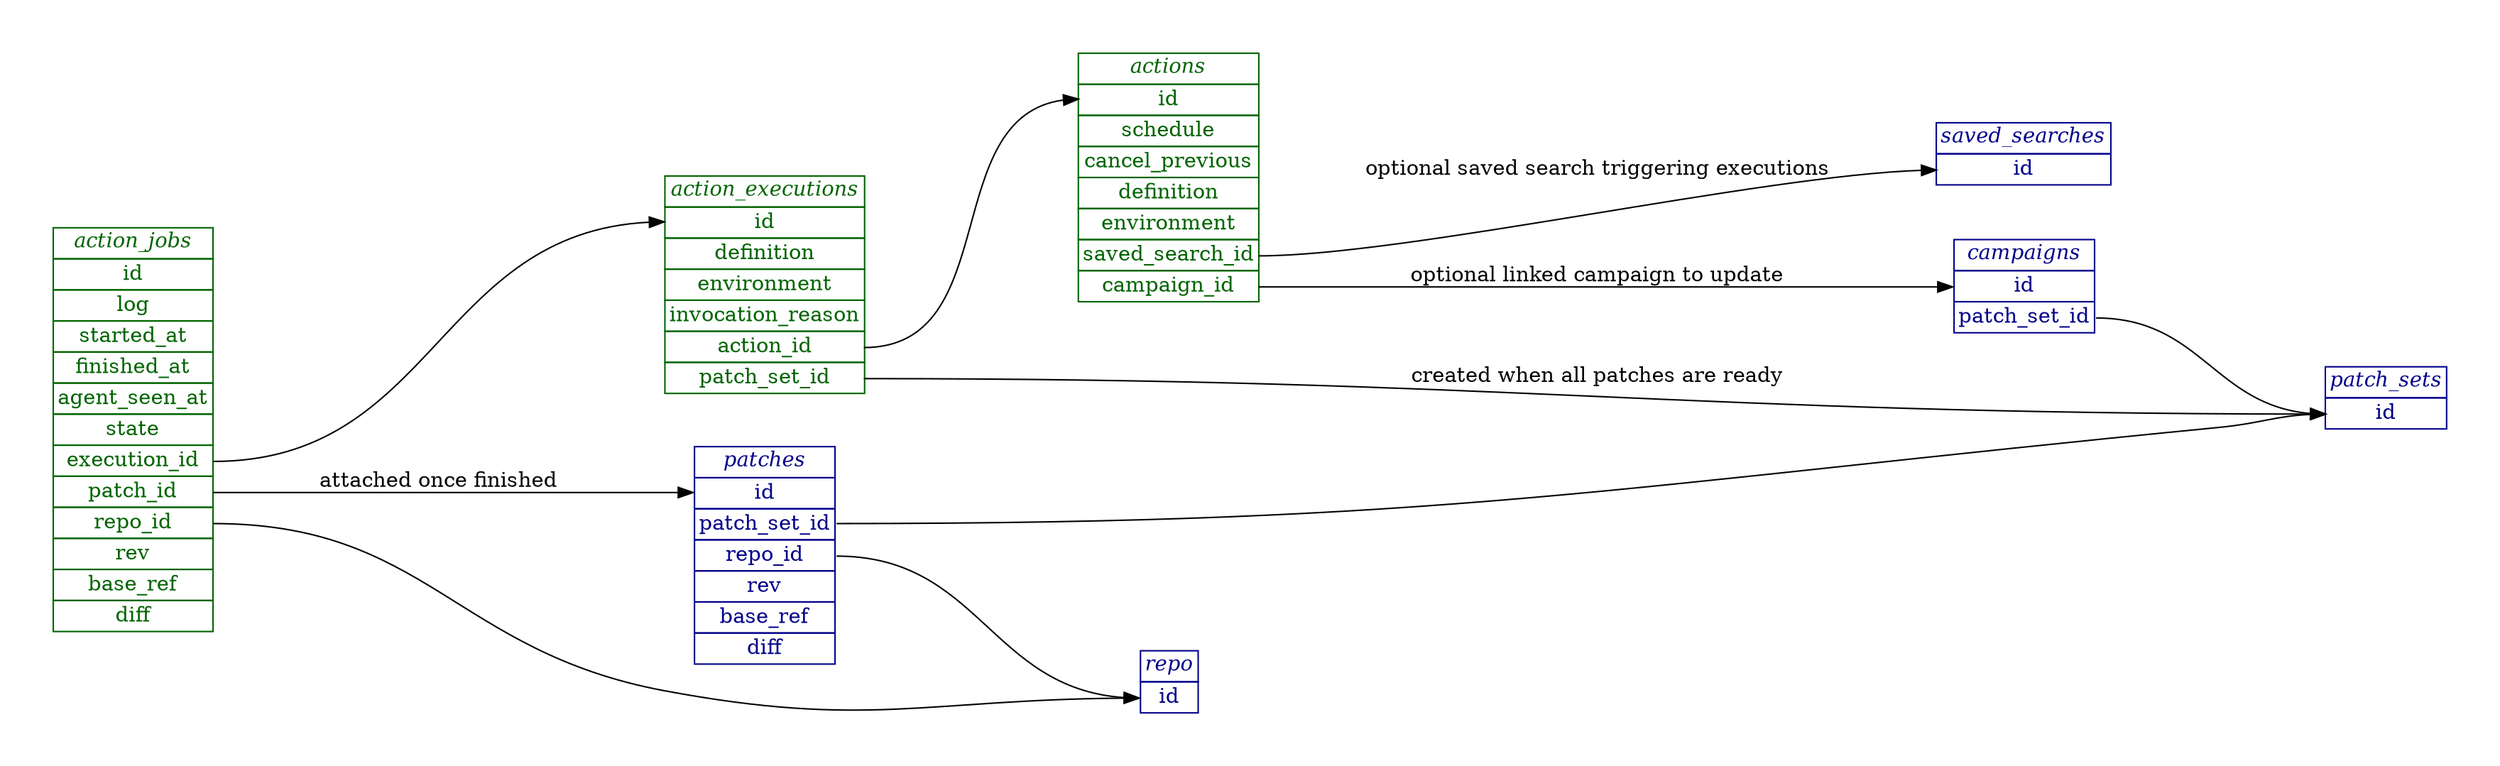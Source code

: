 digraph {
    graph [pad="0.5", nodesep="0.5", ranksep="2"];
    node [shape=plain]
    rankdir=LR;


Action [label=<
<table border="0" cellborder="1" cellspacing="0" color="darkgreen">
  <tr><td><i><font color="darkgreen">actions</font></i></td></tr>
  <tr><td port="action_1"><font color="darkgreen">id</font></td></tr>
  <tr><td port="action_2"><font color="darkgreen">schedule</font></td></tr>
  <tr><td port="action_3"><font color="darkgreen">cancel_previous</font></td></tr>
  <tr><td port="action_4"><font color="darkgreen">definition</font></td></tr>
  <tr><td port="action_5"><font color="darkgreen">environment</font></td></tr>
  <tr><td port="action_6"><font color="darkgreen">saved_search_id</font></td></tr>
  <tr><td port="action_7"><font color="darkgreen">campaign_id</font></td></tr>
</table>>];


ActionExecution [label=<
<table border="0" cellborder="1" cellspacing="0" color="darkgreen">
  <tr><td><i><font color="darkgreen">action_executions</font></i></td></tr>
  <tr><td port="execution_1"><font color="darkgreen">id</font></td></tr>
  <tr><td port="execution_2"><font color="darkgreen">definition</font></td></tr>
  <tr><td port="execution_3"><font color="darkgreen">environment</font></td></tr>
  <tr><td port="execution_4"><font color="darkgreen">invocation_reason</font></td></tr>
  <tr><td port="execution_5"><font color="darkgreen">action_id</font></td></tr>
  <tr><td port="execution_6"><font color="darkgreen">patch_set_id</font></td></tr>
</table>>];


ActionJob [label=<
<table border="0" cellborder="1" cellspacing="0" color="darkgreen">
  <tr><td><i><font color="darkgreen">action_jobs</font></i></td></tr>
  <tr><td port="action_job_1"><font color="darkgreen">id</font></td></tr>
  <tr><td port="action_job_2"><font color="darkgreen">log</font></td></tr>
  <tr><td port="action_job_3"><font color="darkgreen">started_at</font></td></tr>
  <tr><td port="action_job_4"><font color="darkgreen">finished_at</font></td></tr>
  <tr><td port="action_job_5"><font color="darkgreen">agent_seen_at</font></td></tr>
  <tr><td port="action_job_6"><font color="darkgreen">state</font></td></tr>
  <tr><td port="action_job_7"><font color="darkgreen">execution_id</font></td></tr>
  <tr><td port="action_job_8"><font color="darkgreen">patch_id</font></td></tr>
  <tr><td port="action_job_9"><font color="darkgreen">repo_id</font></td></tr>
  <tr><td port="action_job_10"><font color="darkgreen">rev</font></td></tr>
  <tr><td port="action_job_11"><font color="darkgreen">base_ref</font></td></tr>
  <tr><td port="action_job_12"><font color="darkgreen">diff</font></td></tr>
</table>>];

Campaign [label=<
<table border="0" cellborder="1" cellspacing="0" color="darkblue">
  <tr><td><i><font color="darkblue">campaigns</font></i></td></tr>
  <tr><td port="campaign_1"><font color="darkblue">id</font></td></tr>
  <tr><td port="campaign_2"><font color="darkblue">patch_set_id</font></td></tr>
</table>>];

// CampaignPatchSet [label=<
// <table border="0" cellborder="1" cellspacing="0">
//   <tr><td><i>campaign_patch_sets</i></td></tr>
//   <tr><td port="campaign_patchset_1">patch_set_id</td></tr>
//   <tr><td port="campaign_patchset_2">campaign_id</td></tr>
// </table>>];

PatchSet [label=<
<table border="0" cellborder="1" cellspacing="0" color="darkblue">
  <tr><td><i><font color="darkblue">patch_sets</font></i></td></tr>
  <tr><td port="patchset_1"><font color="darkblue">id</font></td></tr>
</table>>];

Patch [label=<
<table border="0" cellborder="1" cellspacing="0" color="darkblue">
  <tr><td><i><font color="darkblue">patches</font></i></td></tr>
  <tr><td port="patch_1"><font color="darkblue">id</font></td></tr>
  <tr><td port="patch_2"><font color="darkblue">patch_set_id</font></td></tr>
  <tr><td port="patch_3"><font color="darkblue">repo_id</font></td></tr>
  <tr><td port="patch_4"><font color="darkblue">rev</font></td></tr>
  <tr><td port="patch_5"><font color="darkblue">base_ref</font></td></tr>
  <tr><td port="patch_6"><font color="darkblue">diff</font></td></tr>
</table>>];

SavedSearch [label=<
<table border="0" cellborder="1" cellspacing="0" color="darkblue">
  <tr><td><i><font color="darkblue">saved_searches</font></i></td></tr>
  <tr><td port="saved_search_1"><font color="darkblue">id</font></td></tr>
</table>>];

Repo [label=<
<table border="0" cellborder="1" cellspacing="0" color="darkblue">
  <tr><td><i><font color="darkblue">repo</font></i></td></tr>
  <tr><td port="repo_1"><font color="darkblue">id</font></td></tr>
</table>>];

ActionJob:action_job_7 -> ActionExecution:execution_1;
ActionJob:action_job_8 -> Patch:patch_1 [label="attached once finished"];
ActionJob:action_job_9 -> Repo:repo_1;
ActionExecution:execution_5 -> Action:action_1;
ActionExecution:execution_6 -> PatchSet:patchset_1 [label="created when all patches are ready"];
Action:action_6 -> SavedSearch:saved_search_1 [label="optional saved search triggering executions"];
Action:action_7 -> Campaign:campaign_1 [label="optional linked campaign to update"];
Patch:patch_2 -> PatchSet:patchset_1;
Patch:patch_3 -> Repo:repo_1;
Campaign:campaign_2 -> PatchSet:patchset_1;
// CampaignPatchSet:campaign_patchset_1 -> PatchSet:patchset_1;
// CampaignPatchSet:campaign_patchset_2 -> Campaign:campaign_1;
}
